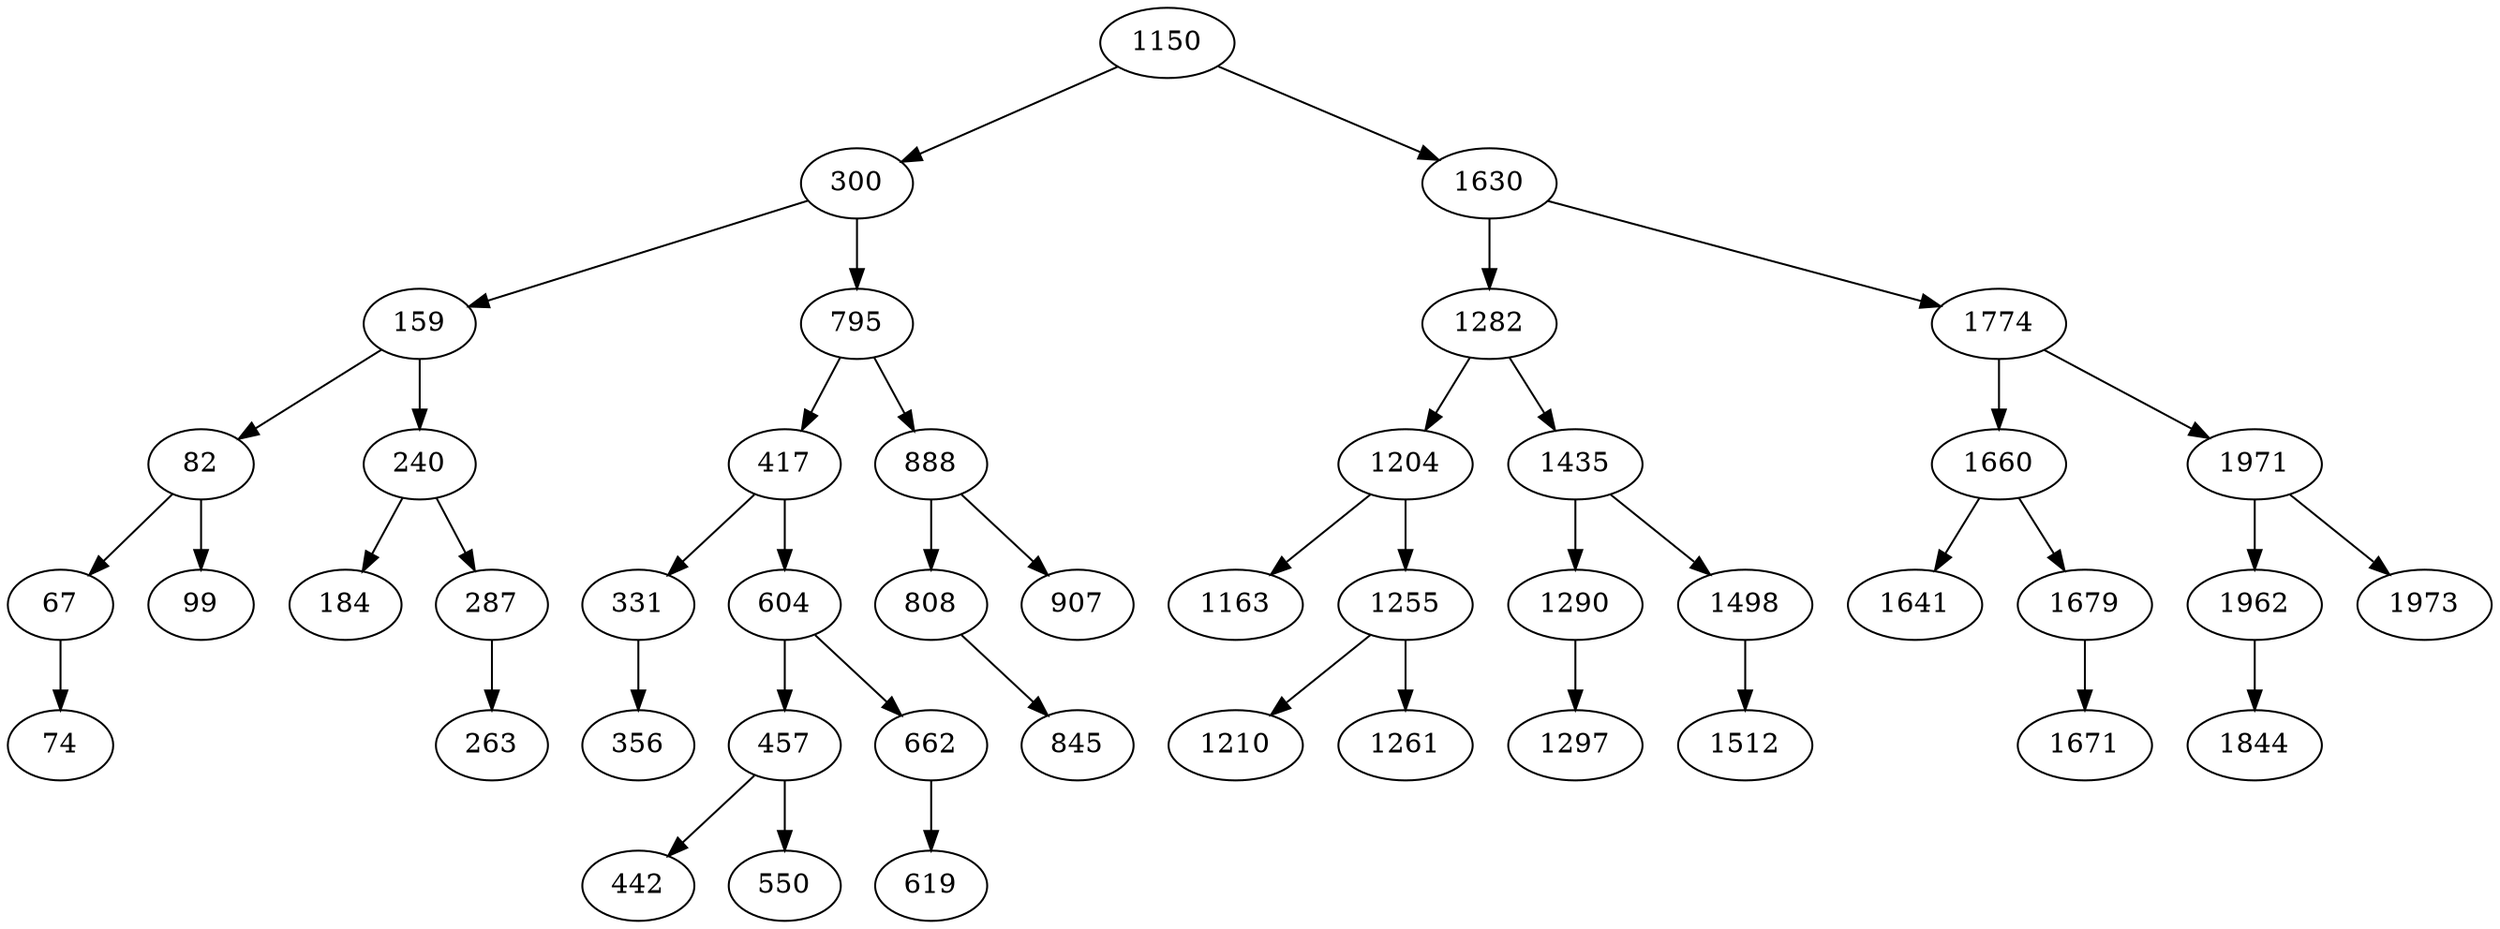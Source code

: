 digraph AVLBaum
{
1150 -> 300;
1150 -> 1630;
300 -> 159;
300 -> 795;
159 -> 82;
159 -> 240;
82 -> 67;
82 -> 99;
67 -> 74;
240 -> 184;
240 -> 287;
287 -> 263;
795 -> 417;
795 -> 888;
417 -> 331;
417 -> 604;
331 -> 356;
604 -> 457;
604 -> 662;
457 -> 442;
457 -> 550;
662 -> 619;
888 -> 808;
888 -> 907;
808 -> 845;
1630 -> 1282;
1630 -> 1774;
1282 -> 1204;
1282 -> 1435;
1204 -> 1163;
1204 -> 1255;
1255 -> 1210;
1255 -> 1261;
1435 -> 1290;
1435 -> 1498;
1290 -> 1297;
1498 -> 1512;
1774 -> 1660;
1774 -> 1971;
1660 -> 1641;
1660 -> 1679;
1679 -> 1671;
1971 -> 1962;
1971 -> 1973;
1962 -> 1844;
}
